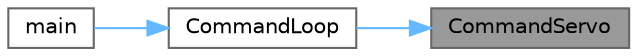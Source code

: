digraph "CommandServo"
{
 // LATEX_PDF_SIZE
  bgcolor="transparent";
  edge [fontname=Helvetica,fontsize=10,labelfontname=Helvetica,labelfontsize=10];
  node [fontname=Helvetica,fontsize=10,shape=box,height=0.2,width=0.4];
  rankdir="RL";
  Node1 [id="Node000001",label="CommandServo",height=0.2,width=0.4,color="gray40", fillcolor="grey60", style="filled", fontcolor="black",tooltip="서보 관련 명령어를 처리합니다."];
  Node1 -> Node2 [id="edge1_Node000001_Node000002",dir="back",color="steelblue1",style="solid",tooltip=" "];
  Node2 [id="Node000002",label="CommandLoop",height=0.2,width=0.4,color="grey40", fillcolor="white", style="filled",URL="$_win_app_8cpp.html#a4bab8a811513db99dd6cf77f2072aa88",tooltip="사용자 명령을 처리하는 루프입니다."];
  Node2 -> Node3 [id="edge2_Node000002_Node000003",dir="back",color="steelblue1",style="solid",tooltip=" "];
  Node3 [id="Node000003",label="main",height=0.2,width=0.4,color="grey40", fillcolor="white", style="filled",URL="$_win_app_8cpp.html#a9ef43c94a04d3145f5f315231da4526e",tooltip=" "];
}
